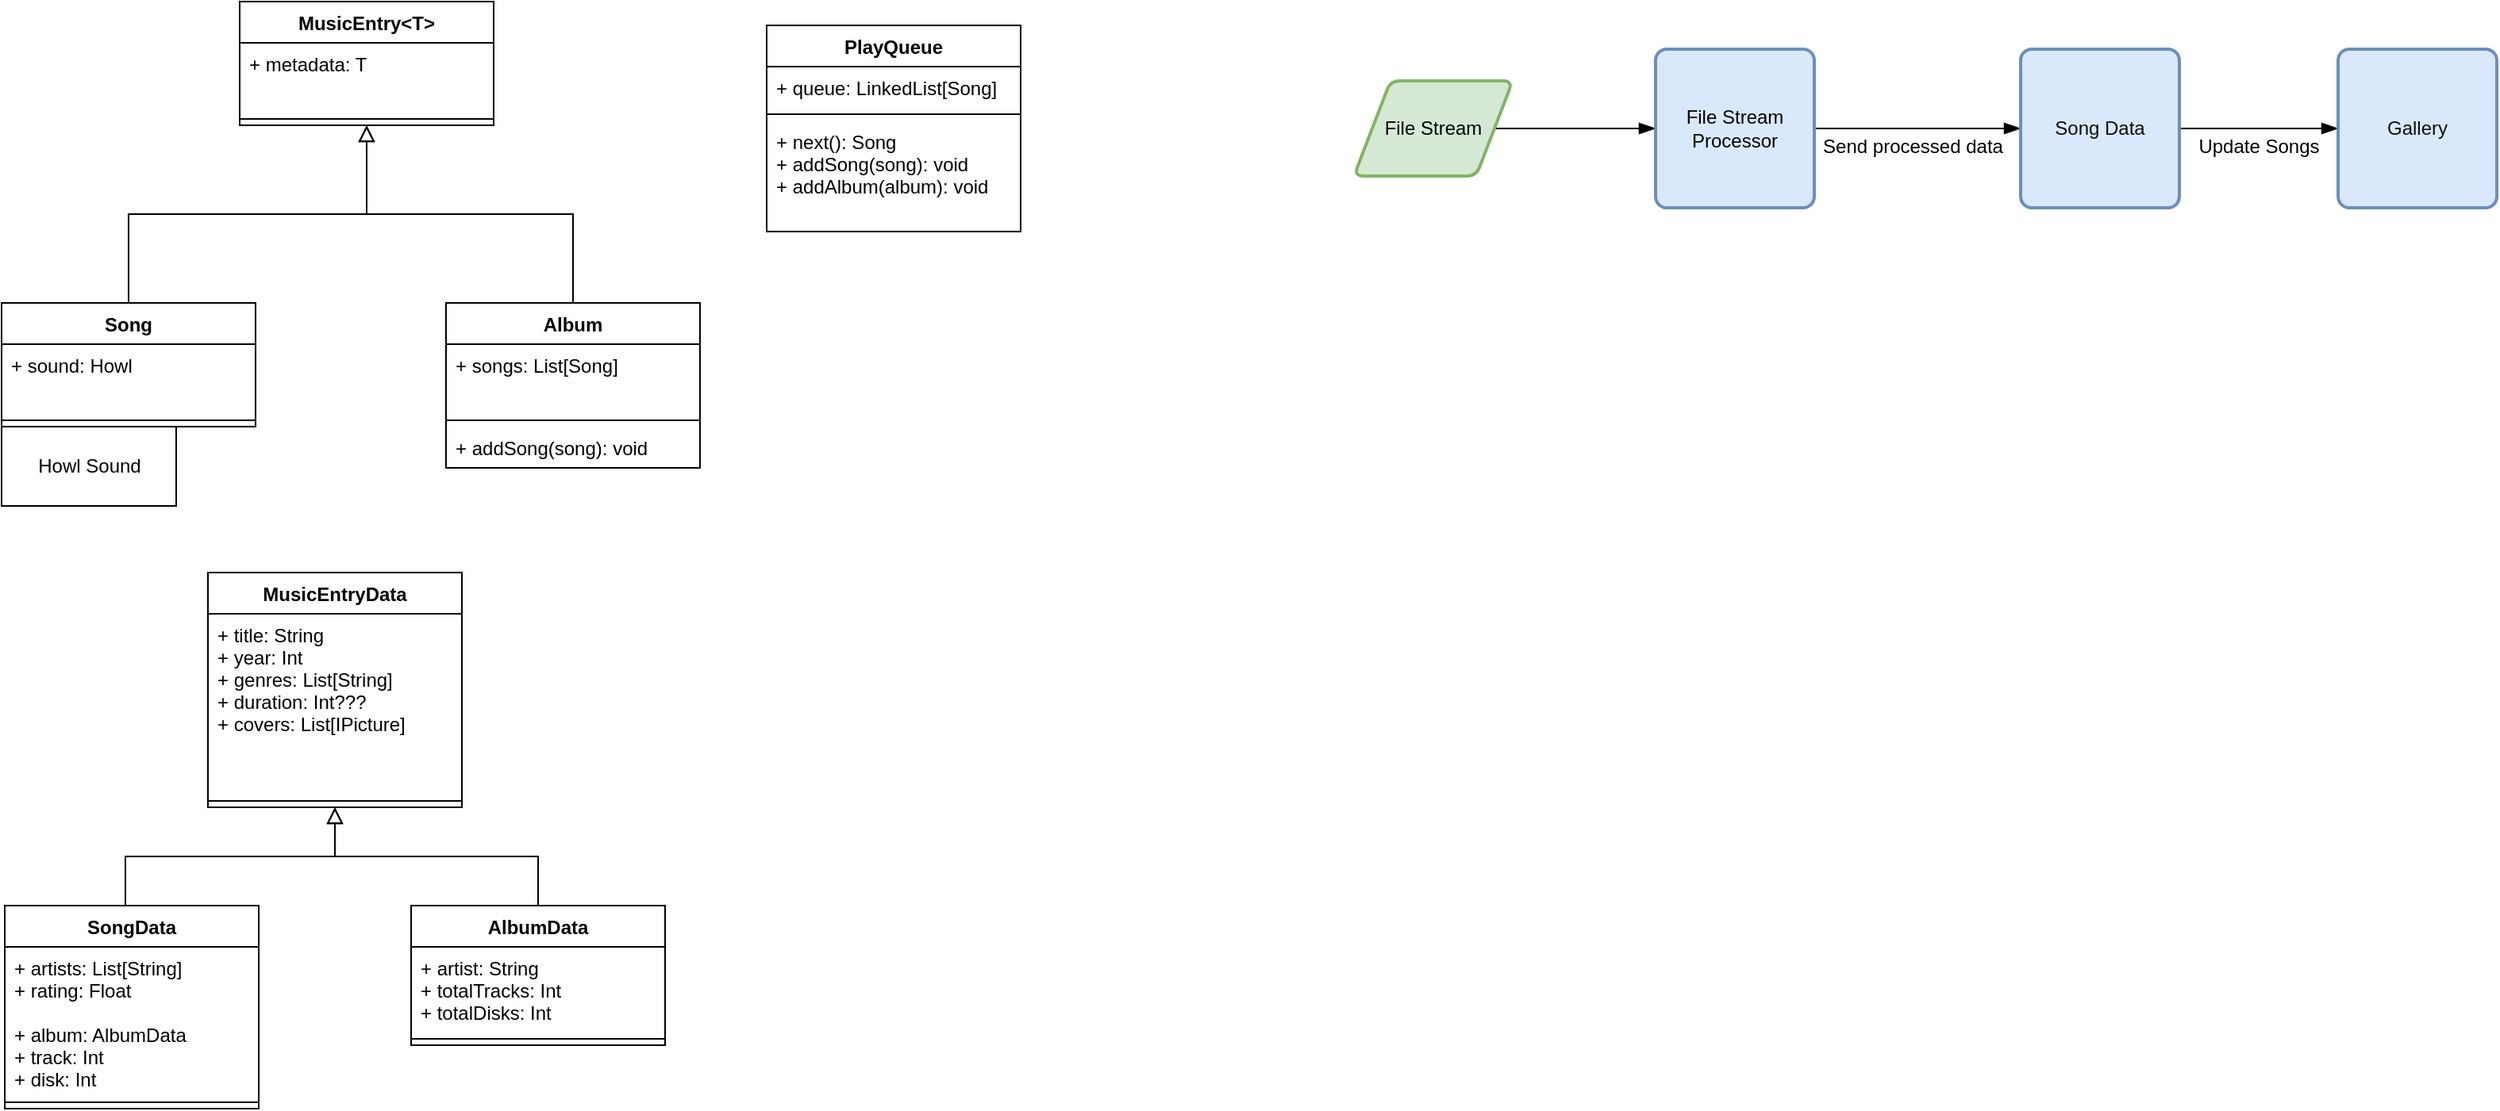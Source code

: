 <mxfile version="12.9.11" type="device"><diagram id="M-5K6N8EwZZjR5BFxg5r" name="Page-1"><mxGraphModel dx="1038" dy="548" grid="1" gridSize="10" guides="1" tooltips="1" connect="1" arrows="1" fold="1" page="1" pageScale="1" pageWidth="827" pageHeight="1169" math="0" shadow="0"><root><mxCell id="0"/><mxCell id="1" parent="0"/><mxCell id="J_mb1UFaiDrBlGo9DqIq-9" value="Howl Sound" style="html=1;" parent="1" vertex="1"><mxGeometry x="18" y="278" width="110" height="50" as="geometry"/></mxCell><mxCell id="J_mb1UFaiDrBlGo9DqIq-22" style="edgeStyle=orthogonalEdgeStyle;rounded=0;orthogonalLoop=1;jettySize=auto;html=1;exitX=0.5;exitY=0;exitDx=0;exitDy=0;startSize=8;endArrow=block;endFill=0;endSize=8;strokeWidth=1;entryX=0.5;entryY=1;entryDx=0;entryDy=0;" parent="1" source="J_mb1UFaiDrBlGo9DqIq-14" target="J_mb1UFaiDrBlGo9DqIq-17" edge="1"><mxGeometry relative="1" as="geometry"><mxPoint x="268" y="640" as="targetPoint"/></mxGeometry></mxCell><mxCell id="J_mb1UFaiDrBlGo9DqIq-21" style="edgeStyle=orthogonalEdgeStyle;rounded=0;orthogonalLoop=1;jettySize=auto;html=1;exitX=0.475;exitY=0;exitDx=0;exitDy=0;endArrow=block;endFill=0;endSize=8;startSize=7;entryX=0.5;entryY=1;entryDx=0;entryDy=0;exitPerimeter=0;" parent="1" source="J_mb1UFaiDrBlGo9DqIq-29" target="J_mb1UFaiDrBlGo9DqIq-17" edge="1"><mxGeometry relative="1" as="geometry"><mxPoint x="218" y="660" as="targetPoint"/><mxPoint x="105.0" y="697" as="sourcePoint"/></mxGeometry></mxCell><mxCell id="J_mb1UFaiDrBlGo9DqIq-51" style="edgeStyle=orthogonalEdgeStyle;rounded=0;orthogonalLoop=1;jettySize=auto;html=1;entryX=0.5;entryY=1;entryDx=0;entryDy=0;startSize=8;endArrow=block;endFill=0;endSize=8;strokeWidth=1;" parent="1" source="J_mb1UFaiDrBlGo9DqIq-1" target="J_mb1UFaiDrBlGo9DqIq-48" edge="1"><mxGeometry relative="1" as="geometry"/></mxCell><mxCell id="J_mb1UFaiDrBlGo9DqIq-52" style="edgeStyle=orthogonalEdgeStyle;rounded=0;orthogonalLoop=1;jettySize=auto;html=1;entryX=0.5;entryY=1;entryDx=0;entryDy=0;startSize=8;endArrow=block;endFill=0;endSize=8;strokeWidth=1;exitX=0.5;exitY=0;exitDx=0;exitDy=0;" parent="1" source="J_mb1UFaiDrBlGo9DqIq-44" target="J_mb1UFaiDrBlGo9DqIq-48" edge="1"><mxGeometry relative="1" as="geometry"/></mxCell><mxCell id="J_mb1UFaiDrBlGo9DqIq-48" value="MusicEntry&lt;T&gt;" style="swimlane;fontStyle=1;align=center;verticalAlign=top;childLayout=stackLayout;horizontal=1;startSize=26;horizontalStack=0;resizeParent=1;resizeParentMax=0;resizeLast=0;collapsible=1;marginBottom=0;" parent="1" vertex="1"><mxGeometry x="168" y="10" width="160" height="78" as="geometry"/></mxCell><mxCell id="J_mb1UFaiDrBlGo9DqIq-49" value="+ metadata: T" style="text;strokeColor=none;fillColor=none;align=left;verticalAlign=top;spacingLeft=4;spacingRight=4;overflow=hidden;rotatable=0;points=[[0,0.5],[1,0.5]];portConstraint=eastwest;" parent="J_mb1UFaiDrBlGo9DqIq-48" vertex="1"><mxGeometry y="26" width="160" height="44" as="geometry"/></mxCell><mxCell id="J_mb1UFaiDrBlGo9DqIq-50" value="" style="line;strokeWidth=1;fillColor=none;align=left;verticalAlign=middle;spacingTop=-1;spacingLeft=3;spacingRight=3;rotatable=0;labelPosition=right;points=[];portConstraint=eastwest;" parent="J_mb1UFaiDrBlGo9DqIq-48" vertex="1"><mxGeometry y="70" width="160" height="8" as="geometry"/></mxCell><mxCell id="J_mb1UFaiDrBlGo9DqIq-1" value="Song" style="swimlane;fontStyle=1;align=center;verticalAlign=top;childLayout=stackLayout;horizontal=1;startSize=26;horizontalStack=0;resizeParent=1;resizeParentMax=0;resizeLast=0;collapsible=1;marginBottom=0;" parent="1" vertex="1"><mxGeometry x="18" y="200" width="160" height="78" as="geometry"/></mxCell><mxCell id="J_mb1UFaiDrBlGo9DqIq-2" value="+ sound: Howl" style="text;strokeColor=none;fillColor=none;align=left;verticalAlign=top;spacingLeft=4;spacingRight=4;overflow=hidden;rotatable=0;points=[[0,0.5],[1,0.5]];portConstraint=eastwest;" parent="J_mb1UFaiDrBlGo9DqIq-1" vertex="1"><mxGeometry y="26" width="160" height="44" as="geometry"/></mxCell><mxCell id="J_mb1UFaiDrBlGo9DqIq-3" value="" style="line;strokeWidth=1;fillColor=none;align=left;verticalAlign=middle;spacingTop=-1;spacingLeft=3;spacingRight=3;rotatable=0;labelPosition=right;points=[];portConstraint=eastwest;" parent="J_mb1UFaiDrBlGo9DqIq-1" vertex="1"><mxGeometry y="70" width="160" height="8" as="geometry"/></mxCell><mxCell id="J_mb1UFaiDrBlGo9DqIq-44" value="Album" style="swimlane;fontStyle=1;align=center;verticalAlign=top;childLayout=stackLayout;horizontal=1;startSize=26;horizontalStack=0;resizeParent=1;resizeParentMax=0;resizeLast=0;collapsible=1;marginBottom=0;" parent="1" vertex="1"><mxGeometry x="298" y="200" width="160" height="104" as="geometry"><mxRectangle x="298" y="200" width="70" height="26" as="alternateBounds"/></mxGeometry></mxCell><mxCell id="J_mb1UFaiDrBlGo9DqIq-45" value="+ songs: List[Song]" style="text;strokeColor=none;fillColor=none;align=left;verticalAlign=top;spacingLeft=4;spacingRight=4;overflow=hidden;rotatable=0;points=[[0,0.5],[1,0.5]];portConstraint=eastwest;" parent="J_mb1UFaiDrBlGo9DqIq-44" vertex="1"><mxGeometry y="26" width="160" height="44" as="geometry"/></mxCell><mxCell id="J_mb1UFaiDrBlGo9DqIq-46" value="" style="line;strokeWidth=1;fillColor=none;align=left;verticalAlign=middle;spacingTop=-1;spacingLeft=3;spacingRight=3;rotatable=0;labelPosition=right;points=[];portConstraint=eastwest;" parent="J_mb1UFaiDrBlGo9DqIq-44" vertex="1"><mxGeometry y="70" width="160" height="8" as="geometry"/></mxCell><mxCell id="J_mb1UFaiDrBlGo9DqIq-47" value="+ addSong(song): void" style="text;strokeColor=none;fillColor=none;align=left;verticalAlign=top;spacingLeft=4;spacingRight=4;overflow=hidden;rotatable=0;points=[[0,0.5],[1,0.5]];portConstraint=eastwest;" parent="J_mb1UFaiDrBlGo9DqIq-44" vertex="1"><mxGeometry y="78" width="160" height="26" as="geometry"/></mxCell><mxCell id="J_mb1UFaiDrBlGo9DqIq-17" value="MusicEntryData" style="swimlane;fontStyle=1;align=center;verticalAlign=top;childLayout=stackLayout;horizontal=1;startSize=26;horizontalStack=0;resizeParent=1;resizeParentMax=0;resizeLast=0;collapsible=1;marginBottom=0;" parent="1" vertex="1"><mxGeometry x="148" y="370" width="160" height="148" as="geometry"/></mxCell><mxCell id="J_mb1UFaiDrBlGo9DqIq-18" value="+ title: String&#10;+ year: Int&#10;+ genres: List[String]&#10;+ duration: Int???&#10;+ covers: List[IPicture]" style="text;strokeColor=none;fillColor=none;align=left;verticalAlign=top;spacingLeft=4;spacingRight=4;overflow=hidden;rotatable=0;points=[[0,0.5],[1,0.5]];portConstraint=eastwest;" parent="J_mb1UFaiDrBlGo9DqIq-17" vertex="1"><mxGeometry y="26" width="160" height="114" as="geometry"/></mxCell><mxCell id="J_mb1UFaiDrBlGo9DqIq-19" value="" style="line;strokeWidth=1;fillColor=none;align=left;verticalAlign=middle;spacingTop=-1;spacingLeft=3;spacingRight=3;rotatable=0;labelPosition=right;points=[];portConstraint=eastwest;" parent="J_mb1UFaiDrBlGo9DqIq-17" vertex="1"><mxGeometry y="140" width="160" height="8" as="geometry"/></mxCell><mxCell id="J_mb1UFaiDrBlGo9DqIq-14" value="AlbumData" style="swimlane;fontStyle=1;align=center;verticalAlign=top;childLayout=stackLayout;horizontal=1;startSize=26;horizontalStack=0;resizeParent=1;resizeParentMax=0;resizeLast=0;collapsible=1;marginBottom=0;" parent="1" vertex="1"><mxGeometry x="276" y="580" width="160" height="88" as="geometry"/></mxCell><mxCell id="J_mb1UFaiDrBlGo9DqIq-15" value="+ artist: String&#10;+ totalTracks: Int&#10;+ totalDisks: Int" style="text;strokeColor=none;fillColor=none;align=left;verticalAlign=top;spacingLeft=4;spacingRight=4;overflow=hidden;rotatable=0;points=[[0,0.5],[1,0.5]];portConstraint=eastwest;" parent="J_mb1UFaiDrBlGo9DqIq-14" vertex="1"><mxGeometry y="26" width="160" height="54" as="geometry"/></mxCell><mxCell id="J_mb1UFaiDrBlGo9DqIq-16" value="" style="line;strokeWidth=1;fillColor=none;align=left;verticalAlign=middle;spacingTop=-1;spacingLeft=3;spacingRight=3;rotatable=0;labelPosition=right;points=[];portConstraint=eastwest;" parent="J_mb1UFaiDrBlGo9DqIq-14" vertex="1"><mxGeometry y="80" width="160" height="8" as="geometry"/></mxCell><mxCell id="J_mb1UFaiDrBlGo9DqIq-29" value="SongData" style="swimlane;fontStyle=1;align=center;verticalAlign=top;childLayout=stackLayout;horizontal=1;startSize=26;horizontalStack=0;resizeParent=1;resizeParentMax=0;resizeLast=0;collapsible=1;marginBottom=0;" parent="1" vertex="1"><mxGeometry x="20" y="580" width="160" height="128" as="geometry"/></mxCell><mxCell id="J_mb1UFaiDrBlGo9DqIq-30" value="+ artists: List[String]&#10;+ rating: Float&#10;&#10;+ album: AlbumData&#10;+ track: Int&#10;+ disk: Int" style="text;strokeColor=none;fillColor=none;align=left;verticalAlign=top;spacingLeft=4;spacingRight=4;overflow=hidden;rotatable=0;points=[[0,0.5],[1,0.5]];portConstraint=eastwest;" parent="J_mb1UFaiDrBlGo9DqIq-29" vertex="1"><mxGeometry y="26" width="160" height="94" as="geometry"/></mxCell><mxCell id="J_mb1UFaiDrBlGo9DqIq-31" value="" style="line;strokeWidth=1;fillColor=none;align=left;verticalAlign=middle;spacingTop=-1;spacingLeft=3;spacingRight=3;rotatable=0;labelPosition=right;points=[];portConstraint=eastwest;" parent="J_mb1UFaiDrBlGo9DqIq-29" vertex="1"><mxGeometry y="120" width="160" height="8" as="geometry"/></mxCell><mxCell id="J_mb1UFaiDrBlGo9DqIq-56" style="edgeStyle=orthogonalEdgeStyle;rounded=0;orthogonalLoop=1;jettySize=auto;html=1;entryX=0;entryY=0.5;entryDx=0;entryDy=0;startSize=8;endArrow=blockThin;endFill=1;endSize=8;strokeWidth=1;" parent="1" source="J_mb1UFaiDrBlGo9DqIq-54" target="J_mb1UFaiDrBlGo9DqIq-55" edge="1"><mxGeometry relative="1" as="geometry"/></mxCell><mxCell id="J_mb1UFaiDrBlGo9DqIq-54" value="File Stream" style="shape=parallelogram;html=1;strokeWidth=2;perimeter=parallelogramPerimeter;whiteSpace=wrap;rounded=1;arcSize=12;size=0.23;align=center;fillColor=#d5e8d4;strokeColor=#82b366;" parent="1" vertex="1"><mxGeometry x="870" y="60" width="100" height="60" as="geometry"/></mxCell><mxCell id="J_mb1UFaiDrBlGo9DqIq-57" style="edgeStyle=orthogonalEdgeStyle;rounded=0;orthogonalLoop=1;jettySize=auto;html=1;exitX=1;exitY=0.5;exitDx=0;exitDy=0;startSize=8;endArrow=blockThin;endFill=1;endSize=8;strokeWidth=1;" parent="1" source="J_mb1UFaiDrBlGo9DqIq-55" edge="1"><mxGeometry relative="1" as="geometry"><mxPoint x="1290" y="90" as="targetPoint"/></mxGeometry></mxCell><mxCell id="J_mb1UFaiDrBlGo9DqIq-58" value="Send processed data" style="text;align=center;verticalAlign=middle;resizable=0;points=[];" parent="J_mb1UFaiDrBlGo9DqIq-57" vertex="1" connectable="0"><mxGeometry x="-0.051" relative="1" as="geometry"><mxPoint y="10" as="offset"/></mxGeometry></mxCell><mxCell id="J_mb1UFaiDrBlGo9DqIq-55" value="File Stream Processor" style="rounded=1;whiteSpace=wrap;html=1;absoluteArcSize=1;arcSize=14;strokeWidth=2;labelBackgroundColor=none;align=center;fillColor=#dae8fc;strokeColor=#6c8ebf;" parent="1" vertex="1"><mxGeometry x="1060" y="40" width="100" height="100" as="geometry"/></mxCell><mxCell id="J_mb1UFaiDrBlGo9DqIq-64" style="edgeStyle=orthogonalEdgeStyle;rounded=0;orthogonalLoop=1;jettySize=auto;html=1;startSize=8;endArrow=blockThin;endFill=1;endSize=8;strokeWidth=1;fontColor=#4C00FF;" parent="1" source="J_mb1UFaiDrBlGo9DqIq-59" edge="1"><mxGeometry relative="1" as="geometry"><mxPoint x="1490" y="90.0" as="targetPoint"/></mxGeometry></mxCell><mxCell id="J_mb1UFaiDrBlGo9DqIq-59" value="&lt;font color=&quot;#0d0d0c&quot;&gt;Song Data&lt;/font&gt;" style="rounded=1;whiteSpace=wrap;html=1;absoluteArcSize=1;arcSize=14;strokeWidth=2;labelBackgroundColor=none;align=center;fillColor=#dae8fc;strokeColor=#6c8ebf;" parent="1" vertex="1"><mxGeometry x="1290" y="40" width="100" height="100" as="geometry"/></mxCell><mxCell id="J_mb1UFaiDrBlGo9DqIq-65" value="&lt;font color=&quot;#0d0d0c&quot;&gt;Gallery&lt;/font&gt;" style="rounded=1;whiteSpace=wrap;html=1;absoluteArcSize=1;arcSize=14;strokeWidth=2;labelBackgroundColor=none;align=center;fillColor=#dae8fc;strokeColor=#6c8ebf;" parent="1" vertex="1"><mxGeometry x="1490" y="40" width="100" height="100" as="geometry"/></mxCell><mxCell id="J_mb1UFaiDrBlGo9DqIq-66" value="Update Songs" style="text;align=center;verticalAlign=middle;resizable=0;points=[];" parent="1" vertex="1" connectable="0"><mxGeometry x="1439.999" y="90.0" as="geometry"><mxPoint y="10" as="offset"/></mxGeometry></mxCell><mxCell id="PSD-8YN0nownOAz0-olo-1" value="PlayQueue" style="swimlane;fontStyle=1;align=center;verticalAlign=top;childLayout=stackLayout;horizontal=1;startSize=26;horizontalStack=0;resizeParent=1;resizeParentMax=0;resizeLast=0;collapsible=1;marginBottom=0;" parent="1" vertex="1"><mxGeometry x="500" y="25" width="160" height="130" as="geometry"/></mxCell><mxCell id="PSD-8YN0nownOAz0-olo-2" value="+ queue: LinkedList[Song]" style="text;strokeColor=none;fillColor=none;align=left;verticalAlign=top;spacingLeft=4;spacingRight=4;overflow=hidden;rotatable=0;points=[[0,0.5],[1,0.5]];portConstraint=eastwest;" parent="PSD-8YN0nownOAz0-olo-1" vertex="1"><mxGeometry y="26" width="160" height="26" as="geometry"/></mxCell><mxCell id="PSD-8YN0nownOAz0-olo-3" value="" style="line;strokeWidth=1;fillColor=none;align=left;verticalAlign=middle;spacingTop=-1;spacingLeft=3;spacingRight=3;rotatable=0;labelPosition=right;points=[];portConstraint=eastwest;" parent="PSD-8YN0nownOAz0-olo-1" vertex="1"><mxGeometry y="52" width="160" height="8" as="geometry"/></mxCell><mxCell id="PSD-8YN0nownOAz0-olo-4" value="+ next(): Song&#10;+ addSong(song): void&#10;+ addAlbum(album): void" style="text;strokeColor=none;fillColor=none;align=left;verticalAlign=top;spacingLeft=4;spacingRight=4;overflow=hidden;rotatable=0;points=[[0,0.5],[1,0.5]];portConstraint=eastwest;" parent="PSD-8YN0nownOAz0-olo-1" vertex="1"><mxGeometry y="60" width="160" height="70" as="geometry"/></mxCell></root></mxGraphModel></diagram></mxfile>